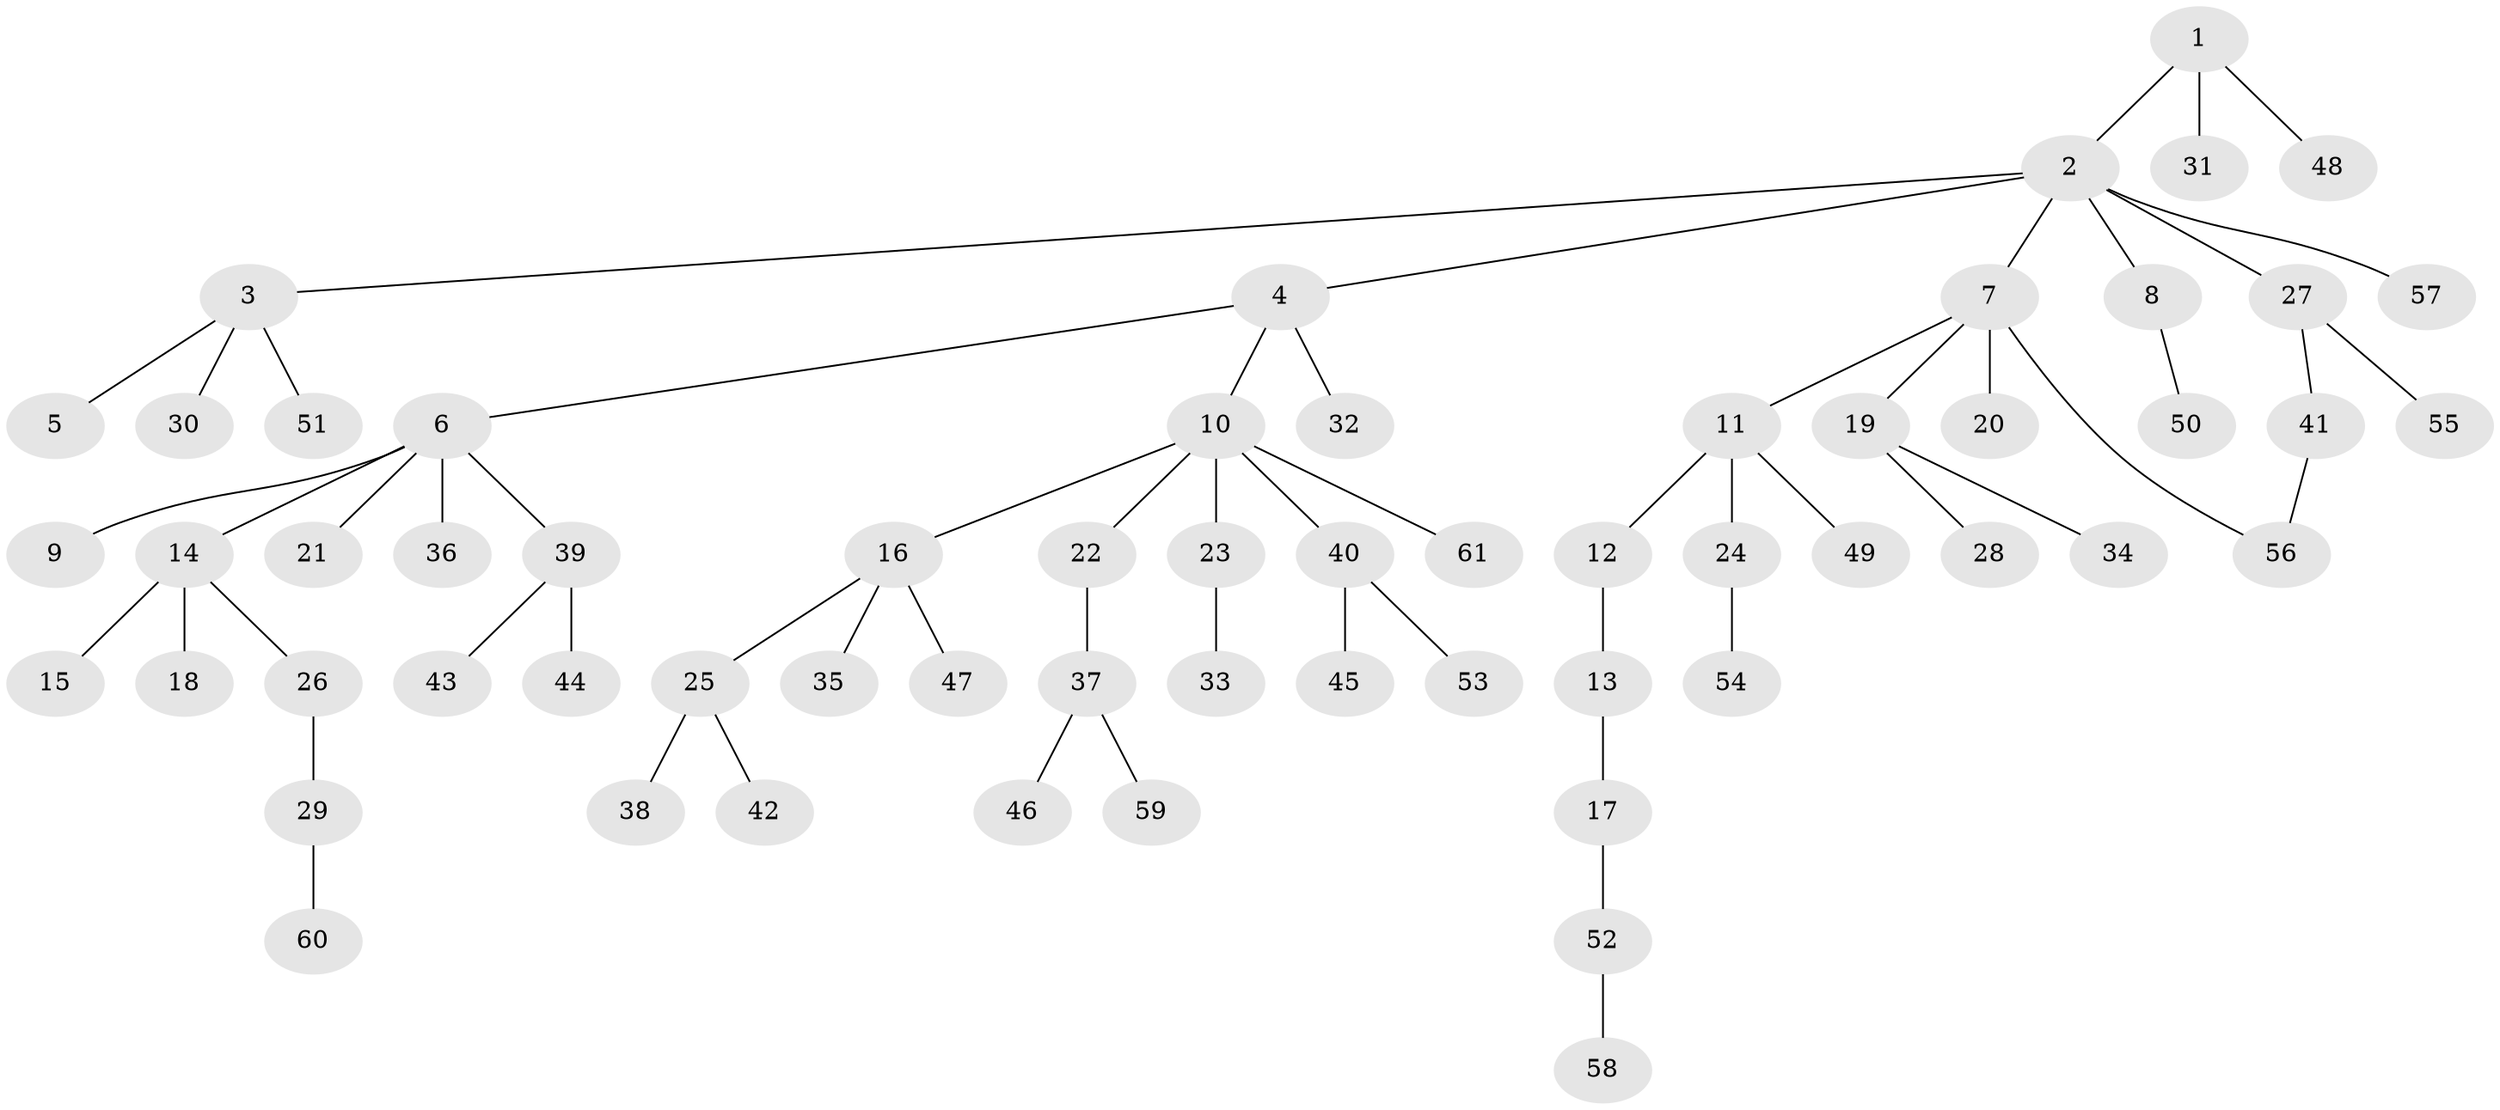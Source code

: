 // coarse degree distribution, {8: 0.047619047619047616, 3: 0.07142857142857142, 1: 0.5714285714285714, 7: 0.023809523809523808, 4: 0.047619047619047616, 2: 0.23809523809523808}
// Generated by graph-tools (version 1.1) at 2025/41/03/06/25 10:41:29]
// undirected, 61 vertices, 61 edges
graph export_dot {
graph [start="1"]
  node [color=gray90,style=filled];
  1;
  2;
  3;
  4;
  5;
  6;
  7;
  8;
  9;
  10;
  11;
  12;
  13;
  14;
  15;
  16;
  17;
  18;
  19;
  20;
  21;
  22;
  23;
  24;
  25;
  26;
  27;
  28;
  29;
  30;
  31;
  32;
  33;
  34;
  35;
  36;
  37;
  38;
  39;
  40;
  41;
  42;
  43;
  44;
  45;
  46;
  47;
  48;
  49;
  50;
  51;
  52;
  53;
  54;
  55;
  56;
  57;
  58;
  59;
  60;
  61;
  1 -- 2;
  1 -- 31;
  1 -- 48;
  2 -- 3;
  2 -- 4;
  2 -- 7;
  2 -- 8;
  2 -- 27;
  2 -- 57;
  3 -- 5;
  3 -- 30;
  3 -- 51;
  4 -- 6;
  4 -- 10;
  4 -- 32;
  6 -- 9;
  6 -- 14;
  6 -- 21;
  6 -- 36;
  6 -- 39;
  7 -- 11;
  7 -- 19;
  7 -- 20;
  7 -- 56;
  8 -- 50;
  10 -- 16;
  10 -- 22;
  10 -- 23;
  10 -- 40;
  10 -- 61;
  11 -- 12;
  11 -- 24;
  11 -- 49;
  12 -- 13;
  13 -- 17;
  14 -- 15;
  14 -- 18;
  14 -- 26;
  16 -- 25;
  16 -- 35;
  16 -- 47;
  17 -- 52;
  19 -- 28;
  19 -- 34;
  22 -- 37;
  23 -- 33;
  24 -- 54;
  25 -- 38;
  25 -- 42;
  26 -- 29;
  27 -- 41;
  27 -- 55;
  29 -- 60;
  37 -- 46;
  37 -- 59;
  39 -- 43;
  39 -- 44;
  40 -- 45;
  40 -- 53;
  41 -- 56;
  52 -- 58;
}

